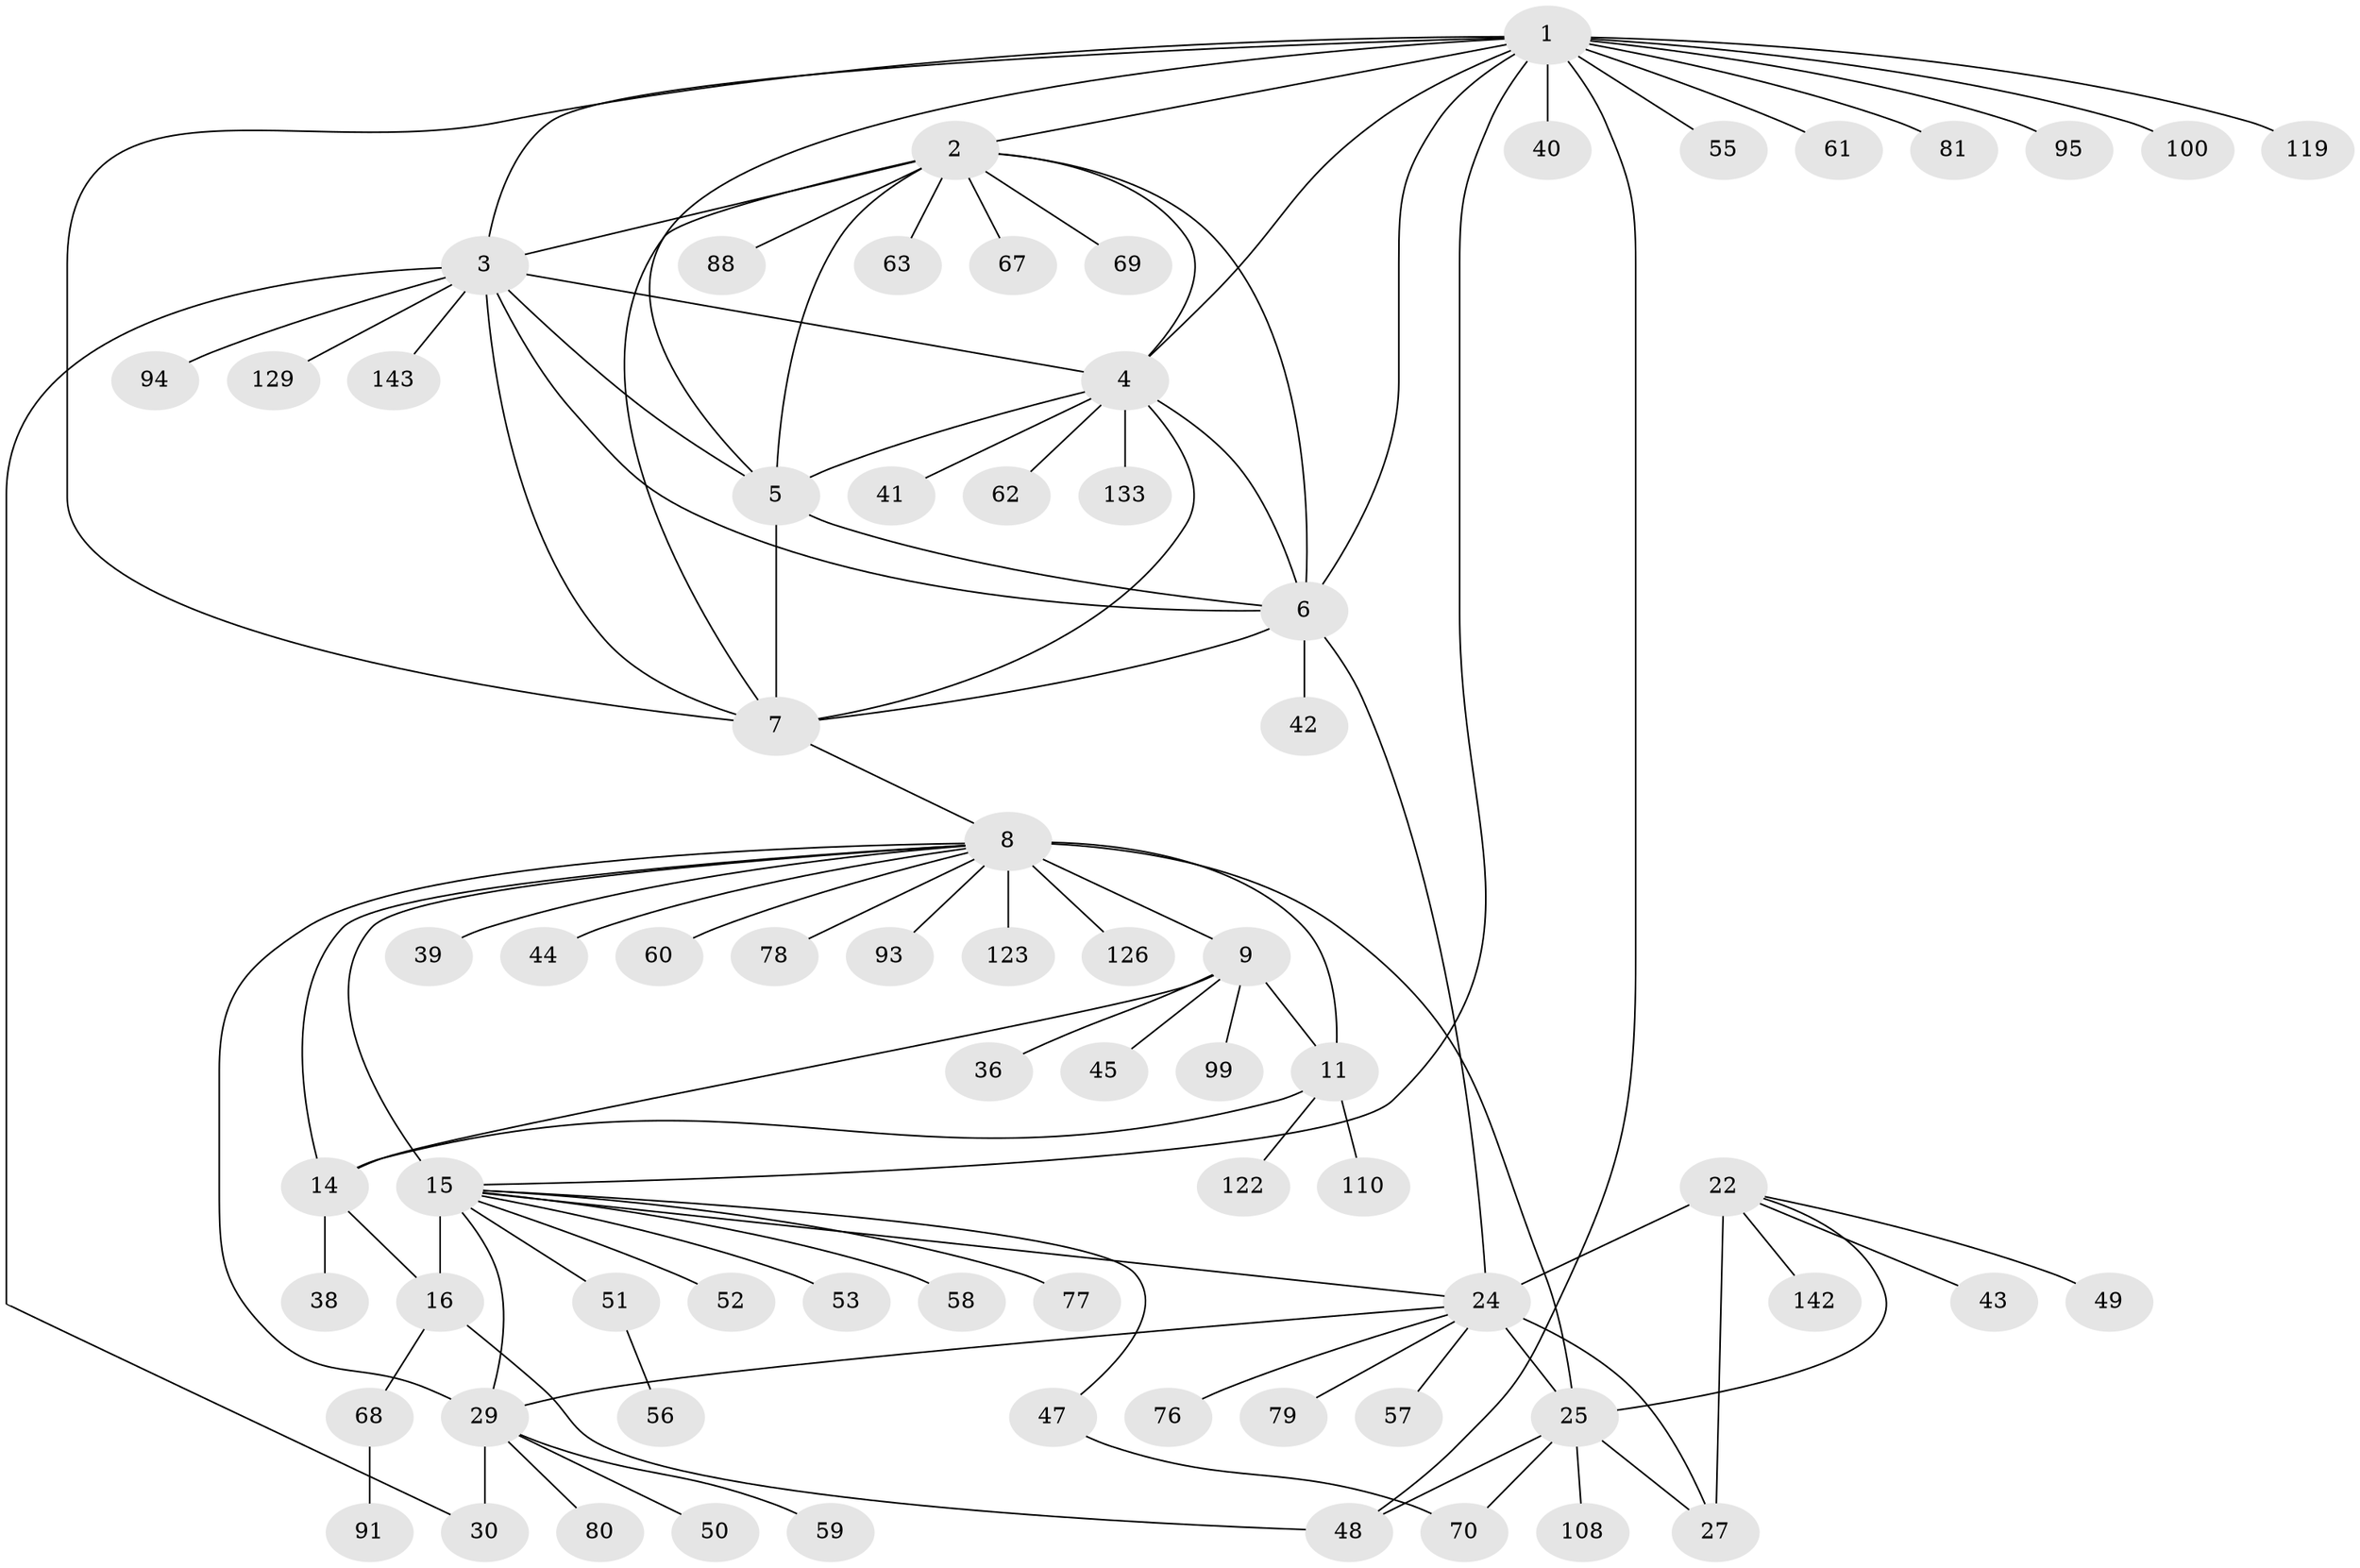// original degree distribution, {15: 0.006993006993006993, 11: 0.006993006993006993, 10: 0.03496503496503497, 9: 0.07692307692307693, 8: 0.04195804195804196, 7: 0.013986013986013986, 12: 0.02097902097902098, 6: 0.03496503496503497, 16: 0.006993006993006993, 1: 0.5944055944055944, 2: 0.13986013986013987, 3: 0.013986013986013986, 4: 0.006993006993006993}
// Generated by graph-tools (version 1.1) at 2025/19/03/04/25 18:19:49]
// undirected, 71 vertices, 101 edges
graph export_dot {
graph [start="1"]
  node [color=gray90,style=filled];
  1;
  2 [super="+64"];
  3;
  4;
  5 [super="+85+71"];
  6;
  7;
  8 [super="+13+10"];
  9 [super="+12"];
  11;
  14;
  15 [super="+17+20"];
  16 [super="+66+21+104"];
  22 [super="+23+28"];
  24 [super="+26+82"];
  25;
  27;
  29 [super="+74+112+103+87+31"];
  30 [super="+33+132+113+34"];
  36;
  38;
  39 [super="+137"];
  40;
  41 [super="+128"];
  42;
  43 [super="+111"];
  44 [super="+75"];
  45;
  47;
  48 [super="+86"];
  49;
  50;
  51 [super="+135+84"];
  52;
  53;
  55;
  56;
  57 [super="+106"];
  58;
  59 [super="+120"];
  60;
  61 [super="+115"];
  62;
  63;
  67;
  68;
  69;
  70 [super="+98"];
  76;
  77;
  78;
  79;
  80 [super="+117"];
  81;
  88;
  91;
  93;
  94;
  95;
  99;
  100;
  108;
  110;
  119;
  122;
  123;
  126 [super="+138"];
  129;
  133;
  142;
  143;
  1 -- 2;
  1 -- 3;
  1 -- 4;
  1 -- 5;
  1 -- 6;
  1 -- 7;
  1 -- 15;
  1 -- 40;
  1 -- 48;
  1 -- 55;
  1 -- 61;
  1 -- 81;
  1 -- 95;
  1 -- 100;
  1 -- 119;
  2 -- 3;
  2 -- 4;
  2 -- 5;
  2 -- 6;
  2 -- 7;
  2 -- 63;
  2 -- 67;
  2 -- 69;
  2 -- 88;
  3 -- 4;
  3 -- 5;
  3 -- 6;
  3 -- 7;
  3 -- 94;
  3 -- 129;
  3 -- 143;
  3 -- 30;
  4 -- 5;
  4 -- 6;
  4 -- 7;
  4 -- 41;
  4 -- 62;
  4 -- 133;
  5 -- 6;
  5 -- 7;
  6 -- 7;
  6 -- 42;
  6 -- 24;
  7 -- 8;
  8 -- 9 [weight=6];
  8 -- 11 [weight=3];
  8 -- 14 [weight=3];
  8 -- 44;
  8 -- 78;
  8 -- 93;
  8 -- 123;
  8 -- 126;
  8 -- 39;
  8 -- 25;
  8 -- 60;
  8 -- 15;
  8 -- 29;
  9 -- 11 [weight=2];
  9 -- 14 [weight=2];
  9 -- 36;
  9 -- 45;
  9 -- 99;
  11 -- 14;
  11 -- 110;
  11 -- 122;
  14 -- 16;
  14 -- 38;
  15 -- 16 [weight=10];
  15 -- 24;
  15 -- 53;
  15 -- 77;
  15 -- 47;
  15 -- 51;
  15 -- 52;
  15 -- 58;
  15 -- 29;
  16 -- 48;
  16 -- 68;
  22 -- 24 [weight=6];
  22 -- 25 [weight=3];
  22 -- 27 [weight=3];
  22 -- 49;
  22 -- 142;
  22 -- 43;
  24 -- 25 [weight=2];
  24 -- 27 [weight=2];
  24 -- 29;
  24 -- 76;
  24 -- 79;
  24 -- 57;
  25 -- 27;
  25 -- 48;
  25 -- 70;
  25 -- 108;
  29 -- 30 [weight=12];
  29 -- 80;
  29 -- 50;
  29 -- 59;
  47 -- 70;
  51 -- 56;
  68 -- 91;
}

